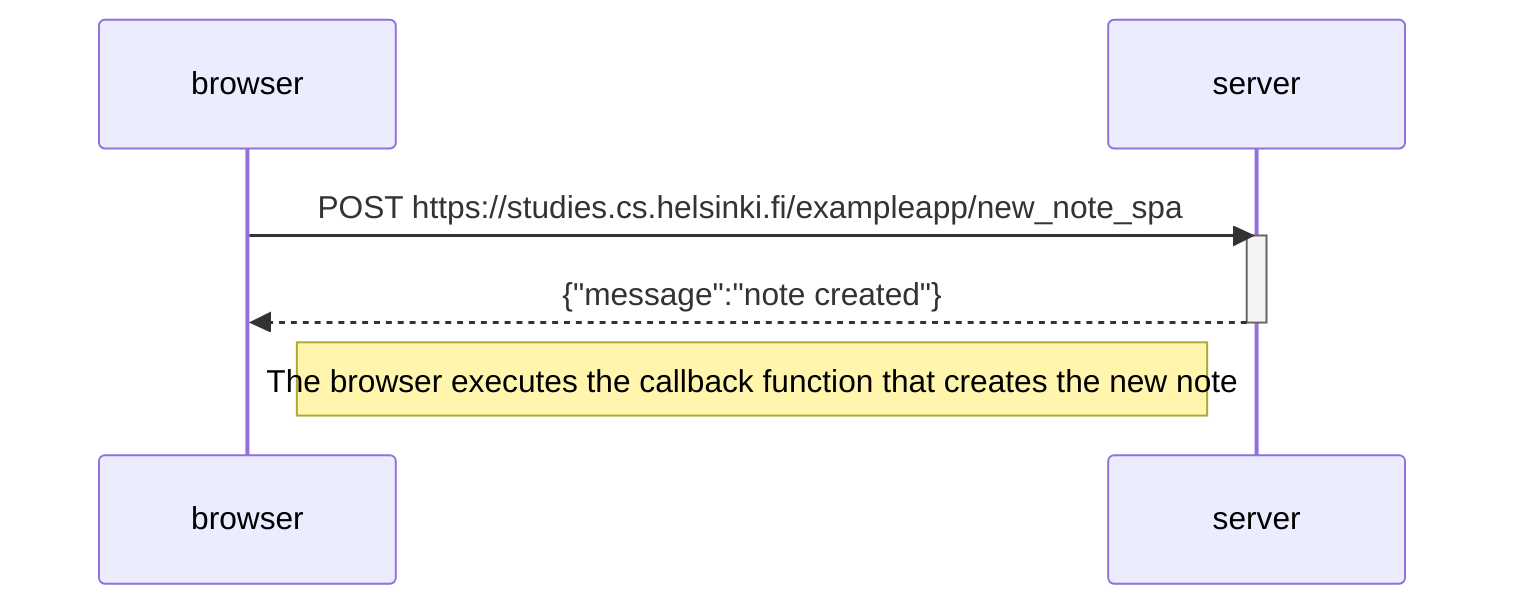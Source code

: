 sequenceDiagram
    participant browser
    participant server

    browser->>server: POST https://studies.cs.helsinki.fi/exampleapp/new_note_spa
    activate server
    server-->>browser: {"message":"note created"}
    deactivate server

    Note right of browser: The browser executes the callback function that creates the new note